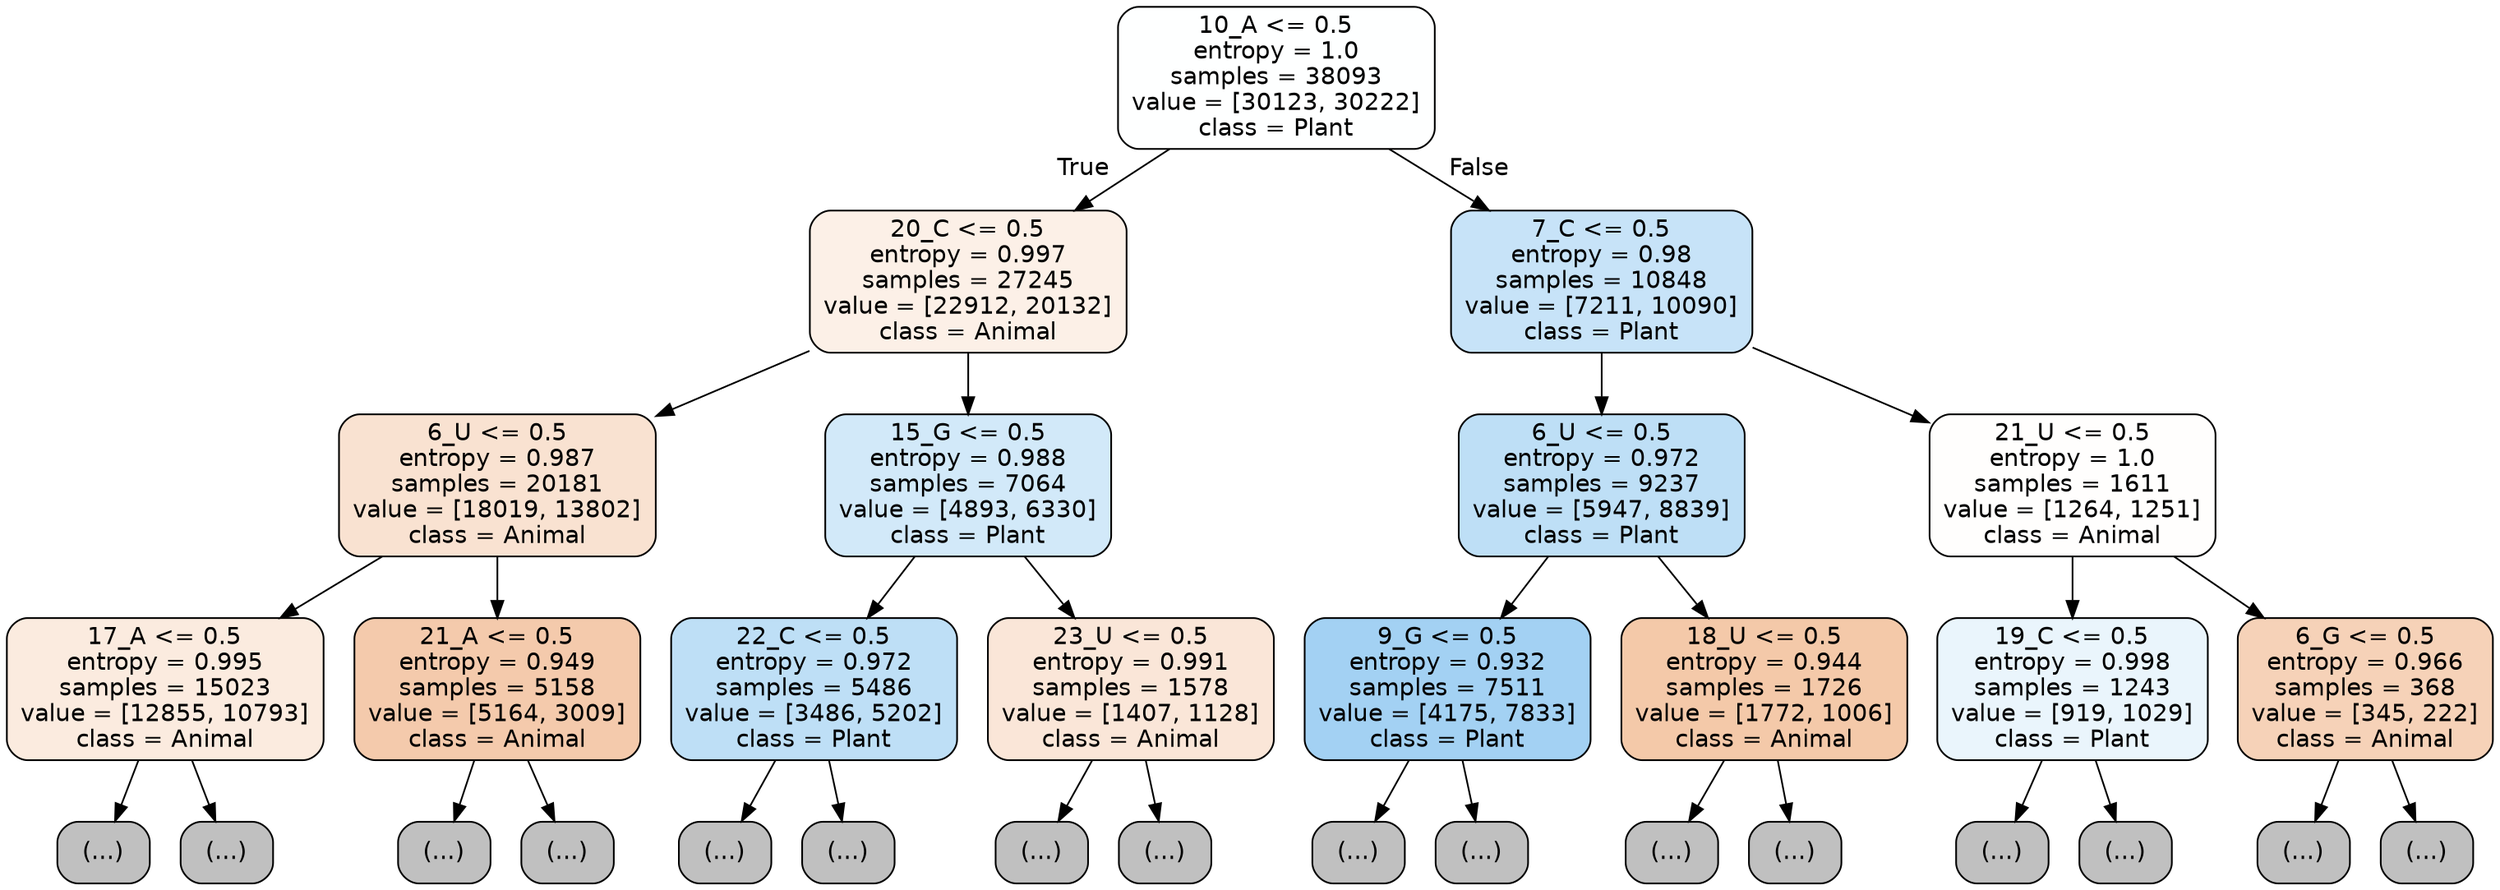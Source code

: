 digraph Tree {
node [shape=box, style="filled, rounded", color="black", fontname="helvetica"] ;
edge [fontname="helvetica"] ;
0 [label="10_A <= 0.5\nentropy = 1.0\nsamples = 38093\nvalue = [30123, 30222]\nclass = Plant", fillcolor="#feffff"] ;
1 [label="20_C <= 0.5\nentropy = 0.997\nsamples = 27245\nvalue = [22912, 20132]\nclass = Animal", fillcolor="#fcf0e7"] ;
0 -> 1 [labeldistance=2.5, labelangle=45, headlabel="True"] ;
2 [label="6_U <= 0.5\nentropy = 0.987\nsamples = 20181\nvalue = [18019, 13802]\nclass = Animal", fillcolor="#f9e2d1"] ;
1 -> 2 ;
3 [label="17_A <= 0.5\nentropy = 0.995\nsamples = 15023\nvalue = [12855, 10793]\nclass = Animal", fillcolor="#fbebdf"] ;
2 -> 3 ;
4 [label="(...)", fillcolor="#C0C0C0"] ;
3 -> 4 ;
5649 [label="(...)", fillcolor="#C0C0C0"] ;
3 -> 5649 ;
7138 [label="21_A <= 0.5\nentropy = 0.949\nsamples = 5158\nvalue = [5164, 3009]\nclass = Animal", fillcolor="#f4caac"] ;
2 -> 7138 ;
7139 [label="(...)", fillcolor="#C0C0C0"] ;
7138 -> 7139 ;
9366 [label="(...)", fillcolor="#C0C0C0"] ;
7138 -> 9366 ;
9875 [label="15_G <= 0.5\nentropy = 0.988\nsamples = 7064\nvalue = [4893, 6330]\nclass = Plant", fillcolor="#d2e9f9"] ;
1 -> 9875 ;
9876 [label="22_C <= 0.5\nentropy = 0.972\nsamples = 5486\nvalue = [3486, 5202]\nclass = Plant", fillcolor="#bedff6"] ;
9875 -> 9876 ;
9877 [label="(...)", fillcolor="#C0C0C0"] ;
9876 -> 9877 ;
11950 [label="(...)", fillcolor="#C0C0C0"] ;
9876 -> 11950 ;
12165 [label="23_U <= 0.5\nentropy = 0.991\nsamples = 1578\nvalue = [1407, 1128]\nclass = Animal", fillcolor="#fae6d8"] ;
9875 -> 12165 ;
12166 [label="(...)", fillcolor="#C0C0C0"] ;
12165 -> 12166 ;
12899 [label="(...)", fillcolor="#C0C0C0"] ;
12165 -> 12899 ;
12922 [label="7_C <= 0.5\nentropy = 0.98\nsamples = 10848\nvalue = [7211, 10090]\nclass = Plant", fillcolor="#c7e3f8"] ;
0 -> 12922 [labeldistance=2.5, labelangle=-45, headlabel="False"] ;
12923 [label="6_U <= 0.5\nentropy = 0.972\nsamples = 9237\nvalue = [5947, 8839]\nclass = Plant", fillcolor="#bedff6"] ;
12922 -> 12923 ;
12924 [label="9_G <= 0.5\nentropy = 0.932\nsamples = 7511\nvalue = [4175, 7833]\nclass = Plant", fillcolor="#a3d1f3"] ;
12923 -> 12924 ;
12925 [label="(...)", fillcolor="#C0C0C0"] ;
12924 -> 12925 ;
14588 [label="(...)", fillcolor="#C0C0C0"] ;
12924 -> 14588 ;
15385 [label="18_U <= 0.5\nentropy = 0.944\nsamples = 1726\nvalue = [1772, 1006]\nclass = Animal", fillcolor="#f4c9a9"] ;
12923 -> 15385 ;
15386 [label="(...)", fillcolor="#C0C0C0"] ;
15385 -> 15386 ;
15983 [label="(...)", fillcolor="#C0C0C0"] ;
15385 -> 15983 ;
16236 [label="21_U <= 0.5\nentropy = 1.0\nsamples = 1611\nvalue = [1264, 1251]\nclass = Animal", fillcolor="#fffefd"] ;
12922 -> 16236 ;
16237 [label="19_C <= 0.5\nentropy = 0.998\nsamples = 1243\nvalue = [919, 1029]\nclass = Plant", fillcolor="#eaf5fc"] ;
16236 -> 16237 ;
16238 [label="(...)", fillcolor="#C0C0C0"] ;
16237 -> 16238 ;
16717 [label="(...)", fillcolor="#C0C0C0"] ;
16237 -> 16717 ;
16880 [label="6_G <= 0.5\nentropy = 0.966\nsamples = 368\nvalue = [345, 222]\nclass = Animal", fillcolor="#f6d2b8"] ;
16236 -> 16880 ;
16881 [label="(...)", fillcolor="#C0C0C0"] ;
16880 -> 16881 ;
17008 [label="(...)", fillcolor="#C0C0C0"] ;
16880 -> 17008 ;
}